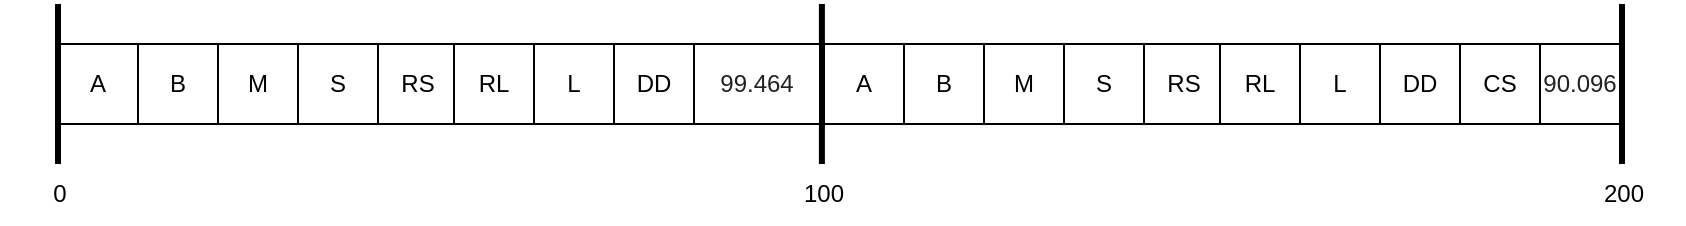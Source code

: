 <mxfile version="20.5.3" type="google"><diagram id="0-p9OxanNakZbNzmGNpJ" name="Page-1"><mxGraphModel dx="1138" dy="614" grid="1" gridSize="10" guides="1" tooltips="1" connect="1" arrows="1" fold="1" page="1" pageScale="1" pageWidth="850" pageHeight="1100" math="0" shadow="0"><root><mxCell id="0"/><mxCell id="1" parent="0"/><mxCell id="i9zEavQtKPm1DdgbwSPk-5" value="B" style="rounded=0;whiteSpace=wrap;html=1;" parent="1" vertex="1"><mxGeometry x="319" y="320" width="40" height="40" as="geometry"/></mxCell><mxCell id="i9zEavQtKPm1DdgbwSPk-7" value="A" style="rounded=0;whiteSpace=wrap;html=1;" parent="1" vertex="1"><mxGeometry x="279" y="320" width="40" height="40" as="geometry"/></mxCell><mxCell id="i9zEavQtKPm1DdgbwSPk-10" value="" style="endArrow=none;html=1;rounded=0;strokeWidth=3;strokeColor=default;" parent="1" edge="1"><mxGeometry width="50" height="50" relative="1" as="geometry"><mxPoint x="660.95" y="300" as="sourcePoint"/><mxPoint x="660.95" y="380" as="targetPoint"/></mxGeometry></mxCell><mxCell id="i9zEavQtKPm1DdgbwSPk-14" value="100" style="text;html=1;strokeColor=none;fillColor=none;align=center;verticalAlign=middle;whiteSpace=wrap;rounded=0;" parent="1" vertex="1"><mxGeometry x="632" y="380" width="60" height="30" as="geometry"/></mxCell><mxCell id="i9zEavQtKPm1DdgbwSPk-16" value="200" style="text;html=1;strokeColor=none;fillColor=none;align=center;verticalAlign=middle;whiteSpace=wrap;rounded=0;" parent="1" vertex="1"><mxGeometry x="1032" y="380" width="60" height="30" as="geometry"/></mxCell><mxCell id="i9zEavQtKPm1DdgbwSPk-18" value="" style="endArrow=none;html=1;rounded=0;strokeWidth=3;strokeColor=default;" parent="1" edge="1"><mxGeometry width="50" height="50" relative="1" as="geometry"><mxPoint x="279" y="300" as="sourcePoint"/><mxPoint x="279" y="380" as="targetPoint"/></mxGeometry></mxCell><mxCell id="i9zEavQtKPm1DdgbwSPk-17" value="" style="endArrow=none;html=1;rounded=0;strokeWidth=3;strokeColor=default;" parent="1" edge="1"><mxGeometry width="50" height="50" relative="1" as="geometry"><mxPoint x="1061" y="300" as="sourcePoint"/><mxPoint x="1061" y="380" as="targetPoint"/></mxGeometry></mxCell><mxCell id="i9zEavQtKPm1DdgbwSPk-19" value="0" style="text;html=1;strokeColor=none;fillColor=none;align=center;verticalAlign=middle;whiteSpace=wrap;rounded=0;" parent="1" vertex="1"><mxGeometry x="250" y="380" width="60" height="30" as="geometry"/></mxCell><mxCell id="i9zEavQtKPm1DdgbwSPk-21" value="M" style="rounded=0;whiteSpace=wrap;html=1;" parent="1" vertex="1"><mxGeometry x="359" y="320" width="40" height="40" as="geometry"/></mxCell><mxCell id="m5rLVfeTJ8ZVkZVHqS4Z-1" value="S" style="rounded=0;whiteSpace=wrap;html=1;" parent="1" vertex="1"><mxGeometry x="399" y="320" width="40" height="40" as="geometry"/></mxCell><mxCell id="m5rLVfeTJ8ZVkZVHqS4Z-2" value="RS" style="rounded=0;whiteSpace=wrap;html=1;" parent="1" vertex="1"><mxGeometry x="439" y="320" width="40" height="40" as="geometry"/></mxCell><mxCell id="m5rLVfeTJ8ZVkZVHqS4Z-3" value="RL" style="rounded=0;whiteSpace=wrap;html=1;" parent="1" vertex="1"><mxGeometry x="477" y="320" width="40" height="40" as="geometry"/></mxCell><mxCell id="m5rLVfeTJ8ZVkZVHqS4Z-4" value="DD" style="rounded=0;whiteSpace=wrap;html=1;" parent="1" vertex="1"><mxGeometry x="557" y="320" width="40" height="40" as="geometry"/></mxCell><mxCell id="m5rLVfeTJ8ZVkZVHqS4Z-11" value="L" style="rounded=0;whiteSpace=wrap;html=1;" parent="1" vertex="1"><mxGeometry x="517" y="320" width="40" height="40" as="geometry"/></mxCell><mxCell id="m5rLVfeTJ8ZVkZVHqS4Z-26" value="B" style="rounded=0;whiteSpace=wrap;html=1;" parent="1" vertex="1"><mxGeometry x="702" y="320" width="40" height="40" as="geometry"/></mxCell><mxCell id="m5rLVfeTJ8ZVkZVHqS4Z-27" value="A" style="rounded=0;whiteSpace=wrap;html=1;" parent="1" vertex="1"><mxGeometry x="662" y="320" width="40" height="40" as="geometry"/></mxCell><mxCell id="m5rLVfeTJ8ZVkZVHqS4Z-28" value="M" style="rounded=0;whiteSpace=wrap;html=1;" parent="1" vertex="1"><mxGeometry x="742" y="320" width="40" height="40" as="geometry"/></mxCell><mxCell id="m5rLVfeTJ8ZVkZVHqS4Z-29" value="S" style="rounded=0;whiteSpace=wrap;html=1;" parent="1" vertex="1"><mxGeometry x="782" y="320" width="40" height="40" as="geometry"/></mxCell><mxCell id="m5rLVfeTJ8ZVkZVHqS4Z-30" value="RS" style="rounded=0;whiteSpace=wrap;html=1;" parent="1" vertex="1"><mxGeometry x="822" y="320" width="40" height="40" as="geometry"/></mxCell><mxCell id="m5rLVfeTJ8ZVkZVHqS4Z-31" value="RL" style="rounded=0;whiteSpace=wrap;html=1;" parent="1" vertex="1"><mxGeometry x="860" y="320" width="40" height="40" as="geometry"/></mxCell><mxCell id="m5rLVfeTJ8ZVkZVHqS4Z-32" value="DD" style="rounded=0;whiteSpace=wrap;html=1;" parent="1" vertex="1"><mxGeometry x="940" y="320" width="40" height="40" as="geometry"/></mxCell><mxCell id="m5rLVfeTJ8ZVkZVHqS4Z-34" value="L" style="rounded=0;whiteSpace=wrap;html=1;" parent="1" vertex="1"><mxGeometry x="900" y="320" width="40" height="40" as="geometry"/></mxCell><mxCell id="xq0rnm1y0FyVGnCfqdz0-2" value="&lt;span style=&quot;color: rgb(32, 33, 36); font-family: arial, sans-serif; text-align: start; background-color: rgb(255, 255, 255);&quot;&gt;&lt;font style=&quot;font-size: 12px;&quot;&gt;99.464&lt;/font&gt;&lt;/span&gt;" style="rounded=0;whiteSpace=wrap;html=1;" parent="1" vertex="1"><mxGeometry x="597" y="320" width="63" height="40" as="geometry"/></mxCell><mxCell id="xq0rnm1y0FyVGnCfqdz0-4" value="&lt;span&gt;CS&lt;/span&gt;" style="rounded=0;whiteSpace=wrap;html=1;" parent="1" vertex="1"><mxGeometry x="980" y="320" width="40" height="40" as="geometry"/></mxCell><mxCell id="bhB6uo2AgDq9cZ2mavmg-1" value="&lt;span style=&quot;color: rgb(32, 33, 36); font-family: arial, sans-serif; text-align: start; background-color: rgb(255, 255, 255);&quot;&gt;&lt;font style=&quot;font-size: 12px;&quot;&gt;90.096&lt;/font&gt;&lt;/span&gt;" style="rounded=0;whiteSpace=wrap;html=1;" vertex="1" parent="1"><mxGeometry x="1020" y="320" width="40" height="40" as="geometry"/></mxCell></root></mxGraphModel></diagram></mxfile>